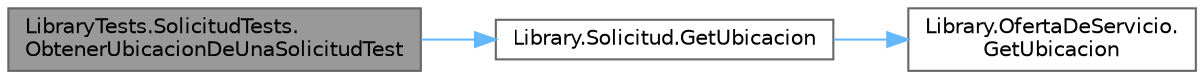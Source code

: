 digraph "LibraryTests.SolicitudTests.ObtenerUbicacionDeUnaSolicitudTest"
{
 // INTERACTIVE_SVG=YES
 // LATEX_PDF_SIZE
  bgcolor="transparent";
  edge [fontname=Helvetica,fontsize=10,labelfontname=Helvetica,labelfontsize=10];
  node [fontname=Helvetica,fontsize=10,shape=box,height=0.2,width=0.4];
  rankdir="LR";
  Node1 [label="LibraryTests.SolicitudTests.\lObtenerUbicacionDeUnaSolicitudTest",height=0.2,width=0.4,color="gray40", fillcolor="grey60", style="filled", fontcolor="black",tooltip="Test para obtener el la ubicación de una solicitud."];
  Node1 -> Node2 [color="steelblue1",style="solid"];
  Node2 [label="Library.Solicitud.GetUbicacion",height=0.2,width=0.4,color="grey40", fillcolor="white", style="filled",URL="$classLibrary_1_1Solicitud.html#ad76f396679fbd1210caf2e6c2326906d",tooltip="Método para obtener la ubicación de una oferta."];
  Node2 -> Node3 [color="steelblue1",style="solid"];
  Node3 [label="Library.OfertaDeServicio.\lGetUbicacion",height=0.2,width=0.4,color="grey40", fillcolor="white", style="filled",URL="$classLibrary_1_1OfertaDeServicio.html#a2176b4a948faaed7743492cb96e60c3b",tooltip="Método para obtener la ubicación de la oferta de servicio."];
}
